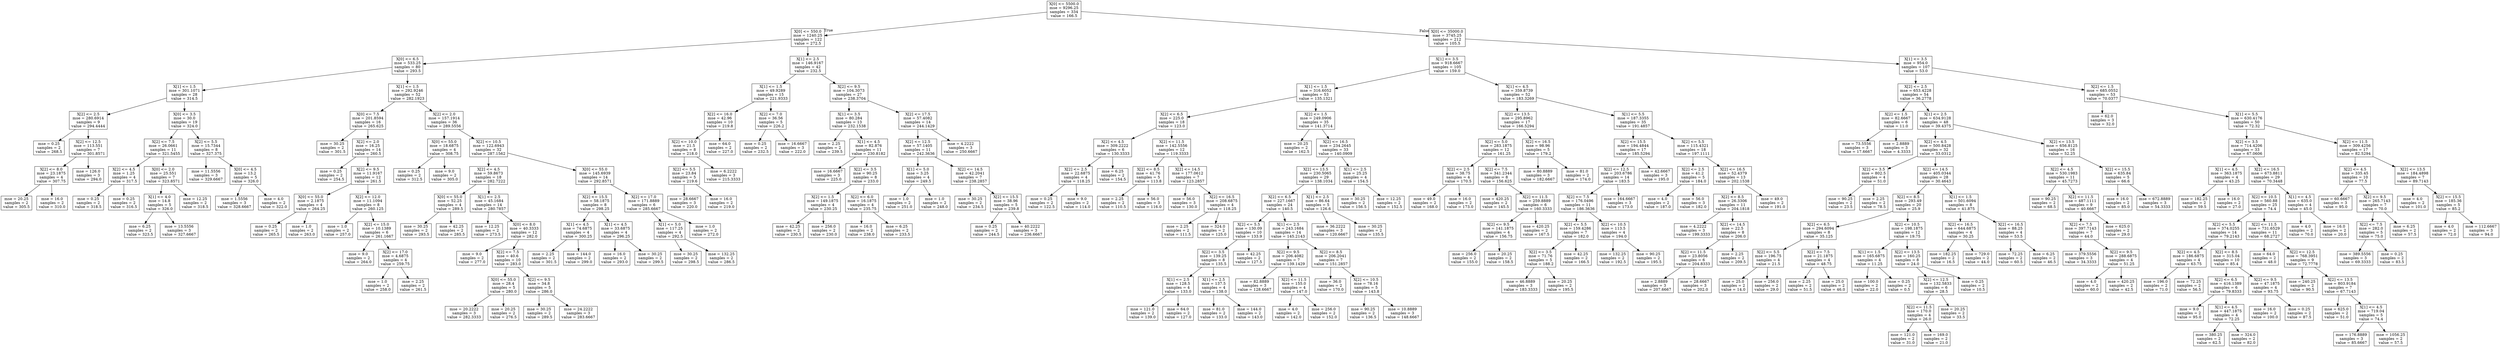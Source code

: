 digraph Tree {
node [shape=box] ;
0 [label="X[0] <= 5500.0\nmse = 9296.25\nsamples = 334\nvalue = 166.5"] ;
1 [label="X[0] <= 550.0\nmse = 1240.25\nsamples = 122\nvalue = 272.5"] ;
0 -> 1 [labeldistance=2.5, labelangle=45, headlabel="True"] ;
2 [label="X[0] <= 6.5\nmse = 533.25\nsamples = 80\nvalue = 293.5"] ;
1 -> 2 ;
3 [label="X[1] <= 1.5\nmse = 301.1071\nsamples = 28\nvalue = 314.5"] ;
2 -> 3 ;
4 [label="X[2] <= 2.5\nmse = 280.6914\nsamples = 9\nvalue = 294.4444"] ;
3 -> 4 ;
5 [label="mse = 0.25\nsamples = 2\nvalue = 268.5"] ;
4 -> 5 ;
6 [label="X[2] <= 12.5\nmse = 113.551\nsamples = 7\nvalue = 301.8571"] ;
4 -> 6 ;
7 [label="X[2] <= 8.0\nmse = 23.1875\nsamples = 4\nvalue = 307.75"] ;
6 -> 7 ;
8 [label="mse = 20.25\nsamples = 2\nvalue = 305.5"] ;
7 -> 8 ;
9 [label="mse = 16.0\nsamples = 2\nvalue = 310.0"] ;
7 -> 9 ;
10 [label="mse = 126.0\nsamples = 3\nvalue = 294.0"] ;
6 -> 10 ;
11 [label="X[0] <= 3.5\nmse = 30.0\nsamples = 19\nvalue = 324.0"] ;
3 -> 11 ;
12 [label="X[2] <= 7.5\nmse = 26.0661\nsamples = 11\nvalue = 321.5455"] ;
11 -> 12 ;
13 [label="X[2] <= 4.5\nmse = 1.25\nsamples = 4\nvalue = 317.5"] ;
12 -> 13 ;
14 [label="mse = 0.25\nsamples = 2\nvalue = 318.5"] ;
13 -> 14 ;
15 [label="mse = 0.25\nsamples = 2\nvalue = 316.5"] ;
13 -> 15 ;
16 [label="X[0] <= 2.0\nmse = 25.551\nsamples = 7\nvalue = 323.8571"] ;
12 -> 16 ;
17 [label="X[1] <= 4.0\nmse = 14.8\nsamples = 5\nvalue = 326.0"] ;
16 -> 17 ;
18 [label="mse = 6.25\nsamples = 2\nvalue = 323.5"] ;
17 -> 18 ;
19 [label="mse = 13.5556\nsamples = 3\nvalue = 327.6667"] ;
17 -> 19 ;
20 [label="mse = 12.25\nsamples = 2\nvalue = 318.5"] ;
16 -> 20 ;
21 [label="X[2] <= 5.5\nmse = 15.7344\nsamples = 8\nvalue = 327.375"] ;
11 -> 21 ;
22 [label="mse = 11.5556\nsamples = 3\nvalue = 329.6667"] ;
21 -> 22 ;
23 [label="X[0] <= 4.5\nmse = 13.2\nsamples = 5\nvalue = 326.0"] ;
21 -> 23 ;
24 [label="mse = 1.5556\nsamples = 3\nvalue = 328.6667"] ;
23 -> 24 ;
25 [label="mse = 4.0\nsamples = 2\nvalue = 322.0"] ;
23 -> 25 ;
26 [label="X[1] <= 1.5\nmse = 292.9246\nsamples = 52\nvalue = 282.1923"] ;
2 -> 26 ;
27 [label="X[0] <= 7.5\nmse = 201.8594\nsamples = 16\nvalue = 265.625"] ;
26 -> 27 ;
28 [label="mse = 30.25\nsamples = 2\nvalue = 301.5"] ;
27 -> 28 ;
29 [label="X[2] <= 2.0\nmse = 16.25\nsamples = 14\nvalue = 260.5"] ;
27 -> 29 ;
30 [label="mse = 0.25\nsamples = 2\nvalue = 254.5"] ;
29 -> 30 ;
31 [label="X[2] <= 9.5\nmse = 11.9167\nsamples = 12\nvalue = 261.5"] ;
29 -> 31 ;
32 [label="X[0] <= 55.0\nmse = 2.1875\nsamples = 4\nvalue = 264.25"] ;
31 -> 32 ;
33 [label="mse = 0.25\nsamples = 2\nvalue = 265.5"] ;
32 -> 33 ;
34 [label="mse = 1.0\nsamples = 2\nvalue = 263.0"] ;
32 -> 34 ;
35 [label="X[2] <= 12.0\nmse = 11.1094\nsamples = 8\nvalue = 260.125"] ;
31 -> 35 ;
36 [label="mse = 1.0\nsamples = 2\nvalue = 257.0"] ;
35 -> 36 ;
37 [label="X[2] <= 15.0\nmse = 10.1389\nsamples = 6\nvalue = 261.1667"] ;
35 -> 37 ;
38 [label="mse = 9.0\nsamples = 2\nvalue = 264.0"] ;
37 -> 38 ;
39 [label="X[2] <= 17.0\nmse = 4.6875\nsamples = 4\nvalue = 259.75"] ;
37 -> 39 ;
40 [label="mse = 1.0\nsamples = 2\nvalue = 258.0"] ;
39 -> 40 ;
41 [label="mse = 2.25\nsamples = 2\nvalue = 261.5"] ;
39 -> 41 ;
42 [label="X[2] <= 2.0\nmse = 157.1914\nsamples = 36\nvalue = 289.5556"] ;
26 -> 42 ;
43 [label="X[0] <= 55.0\nmse = 18.6875\nsamples = 4\nvalue = 308.75"] ;
42 -> 43 ;
44 [label="mse = 0.25\nsamples = 2\nvalue = 312.5"] ;
43 -> 44 ;
45 [label="mse = 9.0\nsamples = 2\nvalue = 305.0"] ;
43 -> 45 ;
46 [label="X[2] <= 10.5\nmse = 122.6943\nsamples = 32\nvalue = 287.1562"] ;
42 -> 46 ;
47 [label="X[2] <= 4.5\nmse = 59.8673\nsamples = 18\nvalue = 282.7222"] ;
46 -> 47 ;
48 [label="X[0] <= 55.0\nmse = 52.25\nsamples = 4\nvalue = 289.5"] ;
47 -> 48 ;
49 [label="mse = 30.25\nsamples = 2\nvalue = 293.5"] ;
48 -> 49 ;
50 [label="mse = 42.25\nsamples = 2\nvalue = 285.5"] ;
48 -> 50 ;
51 [label="X[1] <= 2.5\nmse = 45.1684\nsamples = 14\nvalue = 280.7857"] ;
47 -> 51 ;
52 [label="mse = 12.25\nsamples = 2\nvalue = 273.5"] ;
51 -> 52 ;
53 [label="X[0] <= 8.0\nmse = 40.3333\nsamples = 12\nvalue = 282.0"] ;
51 -> 53 ;
54 [label="mse = 9.0\nsamples = 2\nvalue = 277.0"] ;
53 -> 54 ;
55 [label="X[2] <= 7.5\nmse = 40.6\nsamples = 10\nvalue = 283.0"] ;
53 -> 55 ;
56 [label="X[0] <= 55.0\nmse = 28.4\nsamples = 5\nvalue = 280.0"] ;
55 -> 56 ;
57 [label="mse = 20.2222\nsamples = 3\nvalue = 282.3333"] ;
56 -> 57 ;
58 [label="mse = 20.25\nsamples = 2\nvalue = 276.5"] ;
56 -> 58 ;
59 [label="X[2] <= 9.5\nmse = 34.8\nsamples = 5\nvalue = 286.0"] ;
55 -> 59 ;
60 [label="mse = 30.25\nsamples = 2\nvalue = 289.5"] ;
59 -> 60 ;
61 [label="mse = 24.2222\nsamples = 3\nvalue = 283.6667"] ;
59 -> 61 ;
62 [label="X[0] <= 55.0\nmse = 145.6939\nsamples = 14\nvalue = 292.8571"] ;
46 -> 62 ;
63 [label="X[2] <= 15.5\nmse = 58.1875\nsamples = 8\nvalue = 298.25"] ;
62 -> 63 ;
64 [label="X[1] <= 4.5\nmse = 74.6875\nsamples = 4\nvalue = 300.25"] ;
63 -> 64 ;
65 [label="mse = 2.25\nsamples = 2\nvalue = 301.5"] ;
64 -> 65 ;
66 [label="mse = 144.0\nsamples = 2\nvalue = 299.0"] ;
64 -> 66 ;
67 [label="X[1] <= 4.5\nmse = 33.6875\nsamples = 4\nvalue = 296.25"] ;
63 -> 67 ;
68 [label="mse = 16.0\nsamples = 2\nvalue = 293.0"] ;
67 -> 68 ;
69 [label="mse = 30.25\nsamples = 2\nvalue = 299.5"] ;
67 -> 69 ;
70 [label="X[2] <= 17.0\nmse = 171.8889\nsamples = 6\nvalue = 285.6667"] ;
62 -> 70 ;
71 [label="X[1] <= 5.0\nmse = 117.25\nsamples = 4\nvalue = 292.5"] ;
70 -> 71 ;
72 [label="mse = 30.25\nsamples = 2\nvalue = 298.5"] ;
71 -> 72 ;
73 [label="mse = 132.25\nsamples = 2\nvalue = 286.5"] ;
71 -> 73 ;
74 [label="mse = 1.0\nsamples = 2\nvalue = 272.0"] ;
70 -> 74 ;
75 [label="X[1] <= 2.5\nmse = 146.9167\nsamples = 42\nvalue = 232.5"] ;
1 -> 75 ;
76 [label="X[1] <= 1.5\nmse = 49.9289\nsamples = 15\nvalue = 221.9333"] ;
75 -> 76 ;
77 [label="X[2] <= 16.0\nmse = 42.96\nsamples = 10\nvalue = 219.8"] ;
76 -> 77 ;
78 [label="X[2] <= 10.0\nmse = 21.5\nsamples = 8\nvalue = 218.0"] ;
77 -> 78 ;
79 [label="X[2] <= 5.5\nmse = 23.84\nsamples = 5\nvalue = 219.6"] ;
78 -> 79 ;
80 [label="mse = 28.6667\nsamples = 3\nvalue = 220.0"] ;
79 -> 80 ;
81 [label="mse = 16.0\nsamples = 2\nvalue = 219.0"] ;
79 -> 81 ;
82 [label="mse = 6.2222\nsamples = 3\nvalue = 215.3333"] ;
78 -> 82 ;
83 [label="mse = 64.0\nsamples = 2\nvalue = 227.0"] ;
77 -> 83 ;
84 [label="X[2] <= 7.0\nmse = 36.56\nsamples = 5\nvalue = 226.2"] ;
76 -> 84 ;
85 [label="mse = 0.25\nsamples = 2\nvalue = 232.5"] ;
84 -> 85 ;
86 [label="mse = 16.6667\nsamples = 3\nvalue = 222.0"] ;
84 -> 86 ;
87 [label="X[2] <= 9.5\nmse = 104.3073\nsamples = 27\nvalue = 238.3704"] ;
75 -> 87 ;
88 [label="X[1] <= 3.5\nmse = 80.284\nsamples = 13\nvalue = 232.1538"] ;
87 -> 88 ;
89 [label="mse = 2.25\nsamples = 2\nvalue = 239.5"] ;
88 -> 89 ;
90 [label="X[1] <= 4.5\nmse = 82.876\nsamples = 11\nvalue = 230.8182"] ;
88 -> 90 ;
91 [label="mse = 16.6667\nsamples = 3\nvalue = 225.0"] ;
90 -> 91 ;
92 [label="X[2] <= 3.5\nmse = 90.25\nsamples = 8\nvalue = 233.0"] ;
90 -> 92 ;
93 [label="X[2] <= 1.5\nmse = 149.1875\nsamples = 4\nvalue = 230.25"] ;
92 -> 93 ;
94 [label="mse = 42.25\nsamples = 2\nvalue = 230.5"] ;
93 -> 94 ;
95 [label="mse = 256.0\nsamples = 2\nvalue = 230.0"] ;
93 -> 95 ;
96 [label="X[2] <= 6.0\nmse = 16.1875\nsamples = 4\nvalue = 235.75"] ;
92 -> 96 ;
97 [label="mse = 16.0\nsamples = 2\nvalue = 238.0"] ;
96 -> 97 ;
98 [label="mse = 6.25\nsamples = 2\nvalue = 233.5"] ;
96 -> 98 ;
99 [label="X[2] <= 17.5\nmse = 57.4082\nsamples = 14\nvalue = 244.1429"] ;
87 -> 99 ;
100 [label="X[2] <= 12.5\nmse = 57.1405\nsamples = 11\nvalue = 242.3636"] ;
99 -> 100 ;
101 [label="X[1] <= 5.0\nmse = 3.25\nsamples = 4\nvalue = 249.5"] ;
100 -> 101 ;
102 [label="mse = 1.0\nsamples = 2\nvalue = 251.0"] ;
101 -> 102 ;
103 [label="mse = 1.0\nsamples = 2\nvalue = 248.0"] ;
101 -> 103 ;
104 [label="X[2] <= 14.5\nmse = 42.2041\nsamples = 7\nvalue = 238.2857"] ;
100 -> 104 ;
105 [label="mse = 30.25\nsamples = 2\nvalue = 234.5"] ;
104 -> 105 ;
106 [label="X[2] <= 15.5\nmse = 38.96\nsamples = 5\nvalue = 239.8"] ;
104 -> 106 ;
107 [label="mse = 0.25\nsamples = 2\nvalue = 244.5"] ;
106 -> 107 ;
108 [label="mse = 40.2222\nsamples = 3\nvalue = 236.6667"] ;
106 -> 108 ;
109 [label="mse = 4.2222\nsamples = 3\nvalue = 250.6667"] ;
99 -> 109 ;
110 [label="X[0] <= 35000.0\nmse = 3745.25\nsamples = 212\nvalue = 105.5"] ;
0 -> 110 [labeldistance=2.5, labelangle=-45, headlabel="False"] ;
111 [label="X[1] <= 3.5\nmse = 918.6667\nsamples = 105\nvalue = 159.0"] ;
110 -> 111 ;
112 [label="X[1] <= 1.5\nmse = 316.6052\nsamples = 53\nvalue = 135.1321"] ;
111 -> 112 ;
113 [label="X[2] <= 6.5\nmse = 225.0\nsamples = 18\nvalue = 123.0"] ;
112 -> 113 ;
114 [label="X[2] <= 4.5\nmse = 309.2222\nsamples = 6\nvalue = 130.3333"] ;
113 -> 114 ;
115 [label="X[2] <= 2.5\nmse = 22.6875\nsamples = 4\nvalue = 118.25"] ;
114 -> 115 ;
116 [label="mse = 0.25\nsamples = 2\nvalue = 122.5"] ;
115 -> 116 ;
117 [label="mse = 9.0\nsamples = 2\nvalue = 114.0"] ;
115 -> 117 ;
118 [label="mse = 6.25\nsamples = 2\nvalue = 154.5"] ;
114 -> 118 ;
119 [label="X[2] <= 11.5\nmse = 142.5556\nsamples = 12\nvalue = 119.3333"] ;
113 -> 119 ;
120 [label="X[2] <= 8.5\nmse = 41.76\nsamples = 5\nvalue = 113.8"] ;
119 -> 120 ;
121 [label="mse = 2.25\nsamples = 2\nvalue = 110.5"] ;
120 -> 121 ;
122 [label="mse = 56.0\nsamples = 3\nvalue = 116.0"] ;
120 -> 122 ;
123 [label="X[2] <= 14.5\nmse = 177.0612\nsamples = 7\nvalue = 123.2857"] ;
119 -> 123 ;
124 [label="mse = 56.0\nsamples = 3\nvalue = 130.0"] ;
123 -> 124 ;
125 [label="X[2] <= 16.5\nmse = 208.6875\nsamples = 4\nvalue = 118.25"] ;
123 -> 125 ;
126 [label="mse = 2.25\nsamples = 2\nvalue = 111.5"] ;
125 -> 126 ;
127 [label="mse = 324.0\nsamples = 2\nvalue = 125.0"] ;
125 -> 127 ;
128 [label="X[2] <= 1.5\nmse = 249.0906\nsamples = 35\nvalue = 141.3714"] ;
112 -> 128 ;
129 [label="mse = 20.25\nsamples = 2\nvalue = 162.5"] ;
128 -> 129 ;
130 [label="X[2] <= 16.5\nmse = 234.2645\nsamples = 33\nvalue = 140.0909"] ;
128 -> 130 ;
131 [label="X[2] <= 13.5\nmse = 230.5065\nsamples = 29\nvalue = 138.1034"] ;
130 -> 131 ;
132 [label="X[2] <= 6.5\nmse = 227.1667\nsamples = 24\nvalue = 140.5"] ;
131 -> 132 ;
133 [label="X[2] <= 5.5\nmse = 130.09\nsamples = 10\nvalue = 133.9"] ;
132 -> 133 ;
134 [label="X[2] <= 3.5\nmse = 139.25\nsamples = 8\nvalue = 135.5"] ;
133 -> 134 ;
135 [label="X[1] <= 2.5\nmse = 128.5\nsamples = 4\nvalue = 133.0"] ;
134 -> 135 ;
136 [label="mse = 121.0\nsamples = 2\nvalue = 139.0"] ;
135 -> 136 ;
137 [label="mse = 64.0\nsamples = 2\nvalue = 127.0"] ;
135 -> 137 ;
138 [label="X[1] <= 2.5\nmse = 137.5\nsamples = 4\nvalue = 138.0"] ;
134 -> 138 ;
139 [label="mse = 81.0\nsamples = 2\nvalue = 133.0"] ;
138 -> 139 ;
140 [label="mse = 144.0\nsamples = 2\nvalue = 143.0"] ;
138 -> 140 ;
141 [label="mse = 42.25\nsamples = 2\nvalue = 127.5"] ;
133 -> 141 ;
142 [label="X[1] <= 2.5\nmse = 243.1684\nsamples = 14\nvalue = 145.2143"] ;
132 -> 142 ;
143 [label="X[2] <= 9.5\nmse = 206.4082\nsamples = 7\nvalue = 139.1429"] ;
142 -> 143 ;
144 [label="mse = 82.8889\nsamples = 3\nvalue = 128.6667"] ;
143 -> 144 ;
145 [label="X[2] <= 11.5\nmse = 155.0\nsamples = 4\nvalue = 147.0"] ;
143 -> 145 ;
146 [label="mse = 4.0\nsamples = 2\nvalue = 142.0"] ;
145 -> 146 ;
147 [label="mse = 256.0\nsamples = 2\nvalue = 152.0"] ;
145 -> 147 ;
148 [label="X[2] <= 8.5\nmse = 206.2041\nsamples = 7\nvalue = 151.2857"] ;
142 -> 148 ;
149 [label="mse = 36.0\nsamples = 2\nvalue = 170.0"] ;
148 -> 149 ;
150 [label="X[2] <= 10.5\nmse = 78.16\nsamples = 5\nvalue = 143.8"] ;
148 -> 150 ;
151 [label="mse = 90.25\nsamples = 2\nvalue = 136.5"] ;
150 -> 151 ;
152 [label="mse = 10.8889\nsamples = 3\nvalue = 148.6667"] ;
150 -> 152 ;
153 [label="X[1] <= 2.5\nmse = 86.64\nsamples = 5\nvalue = 126.6"] ;
131 -> 153 ;
154 [label="mse = 36.2222\nsamples = 3\nvalue = 120.6667"] ;
153 -> 154 ;
155 [label="mse = 30.25\nsamples = 2\nvalue = 135.5"] ;
153 -> 155 ;
156 [label="X[1] <= 2.5\nmse = 25.25\nsamples = 4\nvalue = 154.5"] ;
130 -> 156 ;
157 [label="mse = 30.25\nsamples = 2\nvalue = 156.5"] ;
156 -> 157 ;
158 [label="mse = 12.25\nsamples = 2\nvalue = 152.5"] ;
156 -> 158 ;
159 [label="X[1] <= 4.5\nmse = 359.8739\nsamples = 52\nvalue = 183.3269"] ;
111 -> 159 ;
160 [label="X[2] <= 13.5\nmse = 295.8962\nsamples = 17\nvalue = 166.5294"] ;
159 -> 160 ;
161 [label="X[2] <= 5.0\nmse = 283.1875\nsamples = 12\nvalue = 161.25"] ;
160 -> 161 ;
162 [label="X[2] <= 2.5\nmse = 38.75\nsamples = 4\nvalue = 170.5"] ;
161 -> 162 ;
163 [label="mse = 49.0\nsamples = 2\nvalue = 168.0"] ;
162 -> 163 ;
164 [label="mse = 16.0\nsamples = 2\nvalue = 173.0"] ;
162 -> 164 ;
165 [label="X[2] <= 7.5\nmse = 341.2344\nsamples = 8\nvalue = 156.625"] ;
161 -> 165 ;
166 [label="mse = 420.25\nsamples = 2\nvalue = 145.5"] ;
165 -> 166 ;
167 [label="X[2] <= 11.5\nmse = 259.8889\nsamples = 6\nvalue = 160.3333"] ;
165 -> 167 ;
168 [label="X[2] <= 9.5\nmse = 141.1875\nsamples = 4\nvalue = 156.75"] ;
167 -> 168 ;
169 [label="mse = 256.0\nsamples = 2\nvalue = 155.0"] ;
168 -> 169 ;
170 [label="mse = 20.25\nsamples = 2\nvalue = 158.5"] ;
168 -> 170 ;
171 [label="mse = 420.25\nsamples = 2\nvalue = 167.5"] ;
167 -> 171 ;
172 [label="X[2] <= 16.5\nmse = 98.96\nsamples = 5\nvalue = 179.2"] ;
160 -> 172 ;
173 [label="mse = 80.8889\nsamples = 3\nvalue = 182.6667"] ;
172 -> 173 ;
174 [label="mse = 81.0\nsamples = 2\nvalue = 174.0"] ;
172 -> 174 ;
175 [label="X[1] <= 5.5\nmse = 187.3355\nsamples = 35\nvalue = 191.4857"] ;
159 -> 175 ;
176 [label="X[2] <= 15.5\nmse = 194.4844\nsamples = 17\nvalue = 185.5294"] ;
175 -> 176 ;
177 [label="X[2] <= 12.5\nmse = 203.6786\nsamples = 14\nvalue = 183.5"] ;
176 -> 177 ;
178 [label="X[2] <= 7.5\nmse = 176.0496\nsamples = 11\nvalue = 186.3636"] ;
177 -> 178 ;
179 [label="X[2] <= 5.5\nmse = 159.4286\nsamples = 7\nvalue = 182.0"] ;
178 -> 179 ;
180 [label="X[2] <= 3.5\nmse = 71.76\nsamples = 5\nvalue = 188.2"] ;
179 -> 180 ;
181 [label="mse = 46.8889\nsamples = 3\nvalue = 183.3333"] ;
180 -> 181 ;
182 [label="mse = 20.25\nsamples = 2\nvalue = 195.5"] ;
180 -> 182 ;
183 [label="mse = 42.25\nsamples = 2\nvalue = 166.5"] ;
179 -> 183 ;
184 [label="X[2] <= 10.5\nmse = 113.5\nsamples = 4\nvalue = 194.0"] ;
178 -> 184 ;
185 [label="mse = 132.25\nsamples = 2\nvalue = 192.5"] ;
184 -> 185 ;
186 [label="mse = 90.25\nsamples = 2\nvalue = 195.5"] ;
184 -> 186 ;
187 [label="mse = 164.6667\nsamples = 3\nvalue = 173.0"] ;
177 -> 187 ;
188 [label="mse = 42.6667\nsamples = 3\nvalue = 195.0"] ;
176 -> 188 ;
189 [label="X[2] <= 5.5\nmse = 115.4321\nsamples = 18\nvalue = 197.1111"] ;
175 -> 189 ;
190 [label="X[2] <= 2.5\nmse = 41.2\nsamples = 5\nvalue = 184.0"] ;
189 -> 190 ;
191 [label="mse = 4.0\nsamples = 2\nvalue = 187.0"] ;
190 -> 191 ;
192 [label="mse = 56.0\nsamples = 3\nvalue = 182.0"] ;
190 -> 192 ;
193 [label="X[2] <= 16.5\nmse = 52.4379\nsamples = 13\nvalue = 202.1538"] ;
189 -> 193 ;
194 [label="X[2] <= 8.5\nmse = 26.3306\nsamples = 11\nvalue = 204.1818"] ;
193 -> 194 ;
195 [label="mse = 4.2222\nsamples = 3\nvalue = 199.3333"] ;
194 -> 195 ;
196 [label="X[2] <= 14.5\nmse = 22.5\nsamples = 8\nvalue = 206.0"] ;
194 -> 196 ;
197 [label="X[2] <= 11.5\nmse = 23.8056\nsamples = 6\nvalue = 204.8333"] ;
196 -> 197 ;
198 [label="mse = 2.8889\nsamples = 3\nvalue = 207.6667"] ;
197 -> 198 ;
199 [label="mse = 28.6667\nsamples = 3\nvalue = 202.0"] ;
197 -> 199 ;
200 [label="mse = 2.25\nsamples = 2\nvalue = 209.5"] ;
196 -> 200 ;
201 [label="mse = 49.0\nsamples = 2\nvalue = 191.0"] ;
193 -> 201 ;
202 [label="X[1] <= 3.5\nmse = 954.0\nsamples = 107\nvalue = 53.0"] ;
110 -> 202 ;
203 [label="X[2] <= 2.5\nmse = 653.4228\nsamples = 54\nvalue = 36.2778"] ;
202 -> 203 ;
204 [label="X[2] <= 1.5\nmse = 82.6667\nsamples = 6\nvalue = 11.0"] ;
203 -> 204 ;
205 [label="mse = 73.5556\nsamples = 3\nvalue = 17.6667"] ;
204 -> 205 ;
206 [label="mse = 2.8889\nsamples = 3\nvalue = 4.3333"] ;
204 -> 206 ;
207 [label="X[1] <= 2.5\nmse = 634.9128\nsamples = 48\nvalue = 39.4375"] ;
203 -> 207 ;
208 [label="X[2] <= 4.5\nmse = 500.8428\nsamples = 32\nvalue = 33.0312"] ;
207 -> 208 ;
209 [label="X[2] <= 3.5\nmse = 802.5\nsamples = 4\nvalue = 51.0"] ;
208 -> 209 ;
210 [label="mse = 90.25\nsamples = 2\nvalue = 23.5"] ;
209 -> 210 ;
211 [label="mse = 2.25\nsamples = 2\nvalue = 78.5"] ;
209 -> 211 ;
212 [label="X[2] <= 14.5\nmse = 405.0344\nsamples = 28\nvalue = 30.4643"] ;
208 -> 212 ;
213 [label="X[2] <= 8.5\nmse = 293.49\nsamples = 20\nvalue = 25.9"] ;
212 -> 213 ;
214 [label="X[2] <= 6.5\nmse = 294.6094\nsamples = 8\nvalue = 35.125"] ;
213 -> 214 ;
215 [label="X[2] <= 5.5\nmse = 196.75\nsamples = 4\nvalue = 21.5"] ;
214 -> 215 ;
216 [label="mse = 25.0\nsamples = 2\nvalue = 14.0"] ;
215 -> 216 ;
217 [label="mse = 256.0\nsamples = 2\nvalue = 29.0"] ;
215 -> 217 ;
218 [label="X[2] <= 7.5\nmse = 21.1875\nsamples = 4\nvalue = 48.75"] ;
214 -> 218 ;
219 [label="mse = 2.25\nsamples = 2\nvalue = 51.5"] ;
218 -> 219 ;
220 [label="mse = 25.0\nsamples = 2\nvalue = 46.0"] ;
218 -> 220 ;
221 [label="X[2] <= 10.5\nmse = 198.1875\nsamples = 12\nvalue = 19.75"] ;
213 -> 221 ;
222 [label="X[1] <= 1.5\nmse = 165.6875\nsamples = 4\nvalue = 11.25"] ;
221 -> 222 ;
223 [label="mse = 100.0\nsamples = 2\nvalue = 22.0"] ;
222 -> 223 ;
224 [label="mse = 0.25\nsamples = 2\nvalue = 0.5"] ;
222 -> 224 ;
225 [label="X[2] <= 13.5\nmse = 160.25\nsamples = 8\nvalue = 24.0"] ;
221 -> 225 ;
226 [label="X[2] <= 12.5\nmse = 132.5833\nsamples = 6\nvalue = 28.5"] ;
225 -> 226 ;
227 [label="X[2] <= 11.5\nmse = 170.0\nsamples = 4\nvalue = 26.0"] ;
226 -> 227 ;
228 [label="mse = 121.0\nsamples = 2\nvalue = 31.0"] ;
227 -> 228 ;
229 [label="mse = 169.0\nsamples = 2\nvalue = 21.0"] ;
227 -> 229 ;
230 [label="mse = 20.25\nsamples = 2\nvalue = 33.5"] ;
226 -> 230 ;
231 [label="mse = 0.25\nsamples = 2\nvalue = 10.5"] ;
225 -> 231 ;
232 [label="X[1] <= 1.5\nmse = 501.6094\nsamples = 8\nvalue = 41.875"] ;
212 -> 232 ;
233 [label="X[2] <= 16.5\nmse = 644.6875\nsamples = 4\nvalue = 30.25"] ;
232 -> 233 ;
234 [label="mse = 182.25\nsamples = 2\nvalue = 16.5"] ;
233 -> 234 ;
235 [label="mse = 729.0\nsamples = 2\nvalue = 44.0"] ;
233 -> 235 ;
236 [label="X[2] <= 16.5\nmse = 88.25\nsamples = 4\nvalue = 53.5"] ;
232 -> 236 ;
237 [label="mse = 72.25\nsamples = 2\nvalue = 60.5"] ;
236 -> 237 ;
238 [label="mse = 6.25\nsamples = 2\nvalue = 46.5"] ;
236 -> 238 ;
239 [label="X[2] <= 13.5\nmse = 656.8125\nsamples = 16\nvalue = 52.25"] ;
207 -> 239 ;
240 [label="X[2] <= 4.5\nmse = 530.1983\nsamples = 11\nvalue = 45.7273"] ;
239 -> 240 ;
241 [label="mse = 90.25\nsamples = 2\nvalue = 68.5"] ;
240 -> 241 ;
242 [label="X[2] <= 11.5\nmse = 487.1111\nsamples = 9\nvalue = 40.6667"] ;
240 -> 242 ;
243 [label="X[2] <= 7.5\nmse = 397.7143\nsamples = 7\nvalue = 44.0"] ;
242 -> 243 ;
244 [label="mse = 379.5556\nsamples = 3\nvalue = 34.3333"] ;
243 -> 244 ;
245 [label="X[2] <= 9.5\nmse = 288.6875\nsamples = 4\nvalue = 51.25"] ;
243 -> 245 ;
246 [label="mse = 4.0\nsamples = 2\nvalue = 60.0"] ;
245 -> 246 ;
247 [label="mse = 420.25\nsamples = 2\nvalue = 42.5"] ;
245 -> 247 ;
248 [label="mse = 625.0\nsamples = 2\nvalue = 29.0"] ;
242 -> 248 ;
249 [label="X[2] <= 15.5\nmse = 635.84\nsamples = 5\nvalue = 66.6"] ;
239 -> 249 ;
250 [label="mse = 16.0\nsamples = 2\nvalue = 85.0"] ;
249 -> 250 ;
251 [label="mse = 672.8889\nsamples = 3\nvalue = 54.3333"] ;
249 -> 251 ;
252 [label="X[2] <= 1.5\nmse = 685.0552\nsamples = 53\nvalue = 70.0377"] ;
202 -> 252 ;
253 [label="mse = 62.0\nsamples = 3\nvalue = 32.0"] ;
252 -> 253 ;
254 [label="X[1] <= 5.5\nmse = 630.4176\nsamples = 50\nvalue = 72.32"] ;
252 -> 254 ;
255 [label="X[2] <= 3.5\nmse = 714.4206\nsamples = 33\nvalue = 67.0606"] ;
254 -> 255 ;
256 [label="X[1] <= 4.5\nmse = 363.1875\nsamples = 4\nvalue = 43.25"] ;
255 -> 256 ;
257 [label="mse = 182.25\nsamples = 2\nvalue = 59.5"] ;
256 -> 257 ;
258 [label="mse = 16.0\nsamples = 2\nvalue = 27.0"] ;
256 -> 258 ;
259 [label="X[2] <= 16.5\nmse = 673.8811\nsamples = 29\nvalue = 70.3448"] ;
255 -> 259 ;
260 [label="X[2] <= 10.5\nmse = 560.88\nsamples = 25\nvalue = 74.4"] ;
259 -> 260 ;
261 [label="X[2] <= 5.5\nmse = 374.0255\nsamples = 14\nvalue = 79.2143"] ;
260 -> 261 ;
262 [label="X[2] <= 4.5\nmse = 186.6875\nsamples = 4\nvalue = 63.75"] ;
261 -> 262 ;
263 [label="mse = 196.0\nsamples = 2\nvalue = 71.0"] ;
262 -> 263 ;
264 [label="mse = 72.25\nsamples = 2\nvalue = 56.5"] ;
262 -> 264 ;
265 [label="X[2] <= 8.5\nmse = 315.04\nsamples = 10\nvalue = 85.4"] ;
261 -> 265 ;
266 [label="X[2] <= 6.5\nmse = 416.1389\nsamples = 6\nvalue = 79.8333"] ;
265 -> 266 ;
267 [label="mse = 9.0\nsamples = 2\nvalue = 95.0"] ;
266 -> 267 ;
268 [label="X[1] <= 4.5\nmse = 447.1875\nsamples = 4\nvalue = 72.25"] ;
266 -> 268 ;
269 [label="mse = 380.25\nsamples = 2\nvalue = 62.5"] ;
268 -> 269 ;
270 [label="mse = 324.0\nsamples = 2\nvalue = 82.0"] ;
268 -> 270 ;
271 [label="X[2] <= 9.5\nmse = 47.1875\nsamples = 4\nvalue = 93.75"] ;
265 -> 271 ;
272 [label="mse = 16.0\nsamples = 2\nvalue = 100.0"] ;
271 -> 272 ;
273 [label="mse = 0.25\nsamples = 2\nvalue = 87.5"] ;
271 -> 273 ;
274 [label="X[2] <= 11.5\nmse = 731.6529\nsamples = 11\nvalue = 68.2727"] ;
260 -> 274 ;
275 [label="mse = 64.0\nsamples = 2\nvalue = 48.0"] ;
274 -> 275 ;
276 [label="X[2] <= 12.5\nmse = 768.3951\nsamples = 9\nvalue = 72.7778"] ;
274 -> 276 ;
277 [label="mse = 240.25\nsamples = 2\nvalue = 90.5"] ;
276 -> 277 ;
278 [label="X[2] <= 13.5\nmse = 803.9184\nsamples = 7\nvalue = 67.7143"] ;
276 -> 278 ;
279 [label="mse = 625.0\nsamples = 2\nvalue = 51.0"] ;
278 -> 279 ;
280 [label="X[1] <= 4.5\nmse = 719.04\nsamples = 5\nvalue = 74.4"] ;
278 -> 280 ;
281 [label="mse = 176.8889\nsamples = 3\nvalue = 85.6667"] ;
280 -> 281 ;
282 [label="mse = 1056.25\nsamples = 2\nvalue = 57.5"] ;
280 -> 282 ;
283 [label="X[1] <= 4.5\nmse = 635.0\nsamples = 4\nvalue = 45.0"] ;
259 -> 283 ;
284 [label="mse = 4.0\nsamples = 2\nvalue = 70.0"] ;
283 -> 284 ;
285 [label="mse = 16.0\nsamples = 2\nvalue = 20.0"] ;
283 -> 285 ;
286 [label="X[2] <= 11.5\nmse = 309.4256\nsamples = 17\nvalue = 82.5294"] ;
254 -> 286 ;
287 [label="X[2] <= 4.5\nmse = 335.45\nsamples = 10\nvalue = 77.5"] ;
286 -> 287 ;
288 [label="mse = 60.6667\nsamples = 3\nvalue = 95.0"] ;
287 -> 288 ;
289 [label="X[2] <= 9.5\nmse = 265.7143\nsamples = 7\nvalue = 70.0"] ;
287 -> 289 ;
290 [label="X[2] <= 7.5\nmse = 282.0\nsamples = 5\nvalue = 75.0"] ;
289 -> 290 ;
291 [label="mse = 389.5556\nsamples = 3\nvalue = 69.3333"] ;
290 -> 291 ;
292 [label="mse = 0.25\nsamples = 2\nvalue = 83.5"] ;
290 -> 292 ;
293 [label="mse = 6.25\nsamples = 2\nvalue = 57.5"] ;
289 -> 293 ;
294 [label="X[2] <= 13.5\nmse = 184.4898\nsamples = 7\nvalue = 89.7143"] ;
286 -> 294 ;
295 [label="mse = 4.0\nsamples = 2\nvalue = 101.0"] ;
294 -> 295 ;
296 [label="X[2] <= 15.5\nmse = 185.36\nsamples = 5\nvalue = 85.2"] ;
294 -> 296 ;
297 [label="mse = 4.0\nsamples = 2\nvalue = 72.0"] ;
296 -> 297 ;
298 [label="mse = 112.6667\nsamples = 3\nvalue = 94.0"] ;
296 -> 298 ;
}
